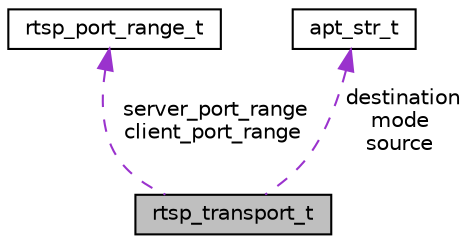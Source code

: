 digraph "rtsp_transport_t"
{
  edge [fontname="Helvetica",fontsize="10",labelfontname="Helvetica",labelfontsize="10"];
  node [fontname="Helvetica",fontsize="10",shape=record];
  Node1 [label="rtsp_transport_t",height=0.2,width=0.4,color="black", fillcolor="grey75", style="filled", fontcolor="black"];
  Node2 -> Node1 [dir="back",color="darkorchid3",fontsize="10",style="dashed",label=" server_port_range\nclient_port_range" ,fontname="Helvetica"];
  Node2 [label="rtsp_port_range_t",height=0.2,width=0.4,color="black", fillcolor="white", style="filled",URL="$structrtsp__port__range__t.html"];
  Node3 -> Node1 [dir="back",color="darkorchid3",fontsize="10",style="dashed",label=" destination\nmode\nsource" ,fontname="Helvetica"];
  Node3 [label="apt_str_t",height=0.2,width=0.4,color="black", fillcolor="white", style="filled",URL="$structapt__str__t.html"];
}
